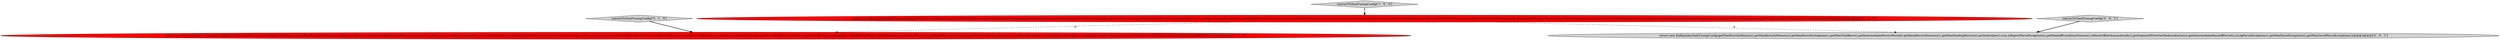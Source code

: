 digraph {
3 [style = filled, label = "convertToTaskTuningConfig['0', '1', '0']", fillcolor = lightgray, shape = diamond image = "AAA0AAABBB2BBB"];
5 [style = filled, label = "convertToTaskTuningConfig['0', '0', '1']", fillcolor = lightgray, shape = diamond image = "AAA0AAABBB3BBB"];
0 [style = filled, label = "return new KinesisIndexTaskTuningConfig(getMaxRowsInMemory(),getMaxBytesInMemory(),getMaxRowsPerSegment(),getMaxTotalRows(),getIntermediatePersistPeriod(),getBasePersistDirectory(),getMaxPendingPersists(),getIndexSpec(),true,isReportParseExceptions(),getHandoffConditionTimeout(),isResetOffsetAutomatically(),isSkipSequenceNumberAvailabilityCheck(),getRecordBufferSize(),getRecordBufferOfferTimeout(),getRecordBufferFullWait(),getFetchSequenceNumberTimeout(),getFetchThreads(),getSegmentWriteOutMediumFactory(),isLogParseExceptions(),getMaxParseExceptions(),getMaxSavedParseExceptions(),getMaxRecordsPerPoll(),getIntermediateHandoffPeriod())@@@3@@@['1', '0', '0']", fillcolor = red, shape = ellipse image = "AAA1AAABBB1BBB"];
1 [style = filled, label = "convertToTaskTuningConfig['1', '0', '0']", fillcolor = lightgray, shape = diamond image = "AAA0AAABBB1BBB"];
4 [style = filled, label = "return new KafkaIndexTaskTuningConfig(getMaxRowsInMemory(),getMaxBytesInMemory(),getMaxRowsPerSegment(),getMaxTotalRows(),getIntermediatePersistPeriod(),getBasePersistDirectory(),getMaxPendingPersists(),getIndexSpec(),true,isReportParseExceptions(),getHandoffConditionTimeout(),isResetOffsetAutomatically(),getSegmentWriteOutMediumFactory(),getIntermediateHandoffPeriod(),isLogParseExceptions(),getMaxParseExceptions(),getMaxSavedParseExceptions())@@@3@@@['0', '0', '1']", fillcolor = lightgray, shape = ellipse image = "AAA0AAABBB3BBB"];
2 [style = filled, label = "return new KinesisIndexTaskTuningConfig(getMaxRowsInMemory(),getMaxBytesInMemory(),getMaxRowsPerSegment(),getMaxTotalRows(),getIntermediatePersistPeriod(),getBasePersistDirectory(),getMaxPendingPersists(),getIndexSpec(),getIndexSpecForIntermediatePersists(),true,isReportParseExceptions(),getHandoffConditionTimeout(),isResetOffsetAutomatically(),isSkipSequenceNumberAvailabilityCheck(),getRecordBufferSize(),getRecordBufferOfferTimeout(),getRecordBufferFullWait(),getFetchSequenceNumberTimeout(),getFetchThreads(),getSegmentWriteOutMediumFactory(),isLogParseExceptions(),getMaxParseExceptions(),getMaxSavedParseExceptions(),getMaxRecordsPerPoll(),getIntermediateHandoffPeriod())@@@3@@@['0', '1', '0']", fillcolor = red, shape = ellipse image = "AAA1AAABBB2BBB"];
0->2 [style = dashed, label="0"];
0->4 [style = dashed, label="0"];
1->0 [style = bold, label=""];
3->2 [style = bold, label=""];
5->4 [style = bold, label=""];
}
